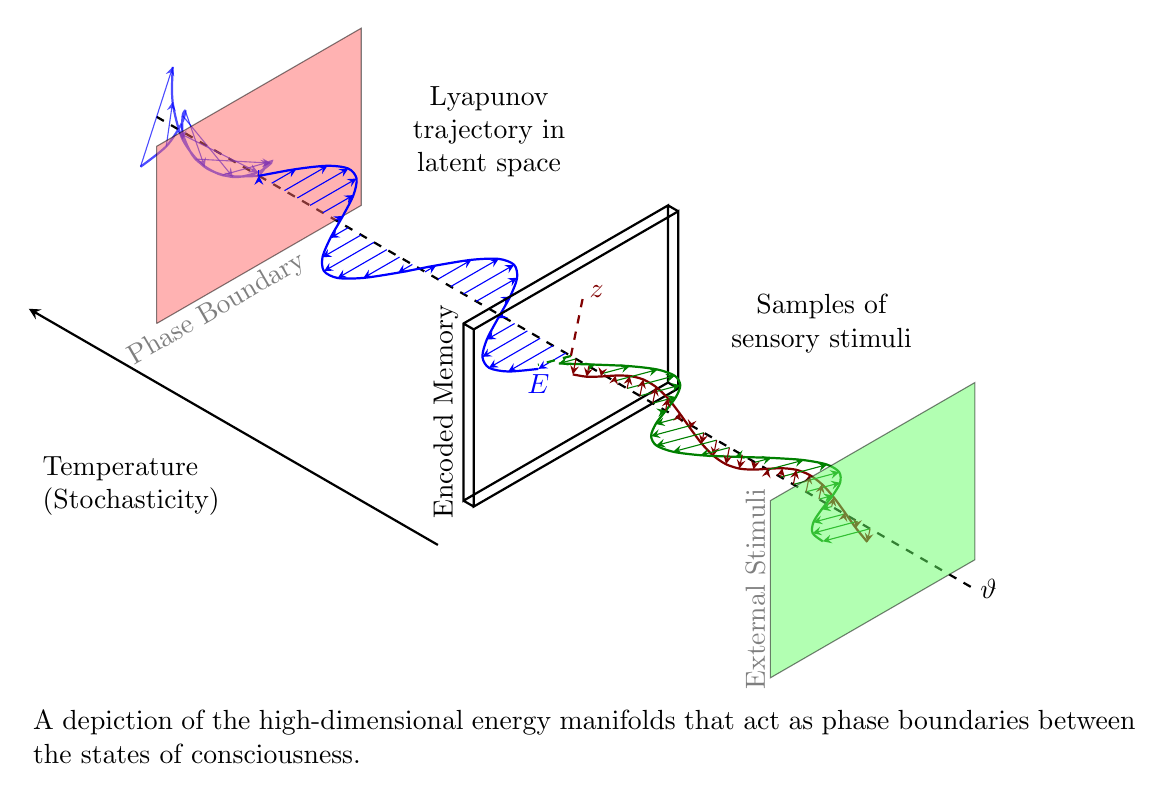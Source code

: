 \begin{tikzpicture}[x={(0.866cm,-0.5cm)}, y={(0.866cm,0.5cm)}, z={(0cm,1cm)}, scale=.75,
    %Option for nice arrows
    >=stealth, %
    inner sep=0pt, outer sep=2pt,%
    axis/.style={thick,->},
    left_axis/.style={thick,<-},
    axis_2/.style={thick,-, opacity=1},
    wave/.style={thick,color=#1,smooth},
    polaroid/.style={fill=green!60!white, opacity=0.5},
    phase/.style={fill=red!60!white, opacity=0.5},
]
    % Colors
    \colorlet{darkgreen}{green!50!black}
    \colorlet{lightgreen}{green!80!black}
    \colorlet{darkred}{red!50!black}
    \colorlet{lightred}{red!80!black}

    % Frame
    \coordinate (O) at (0, 0, 0);
    \draw[axis_2, dashed] (O) -- +(14, 0,   0) node [right] {$\vartheta$};
    \draw[left_axis] (0, -4.5, 0) -- +(8, 0,0) node [left, text width=3cm](B) at (5.5, -5, 0) {Temperature  (Stochasticity)}; 
    % \draw[axis] (O) -- +(0,  2.5, 0) node [right] {z'};
    % \draw[axis] (O) -- +(0,  0,   2) node [above] {z};

    \draw[thick,dashed] (-2,0,0) -- (O);

    % monochromatic incident light with electric field
    \draw[wave=blue, opacity=0.7, variable=\x, samples at={-2,-1.75,...,0}]
        plot (\x, { cos(1.0*\x r)*sin(2.0*\x r)}, { sin(1.0*\x r)*sin(2.0*\x r)})
        plot (\x, {-cos(1.0*\x r)*sin(2.0*\x r)}, {-sin(1.0*\x r)*sin(2.0*\x r)});

    \foreach \x in{-2,-1.75,...,0}{
        \draw[color=blue, opacity=0.7,->]
            (\x,0,0) -- (\x, { cos(1.0*\x r)*sin(2.0*\x r)}, { sin(1.0*\x r)*sin(2.0*\x r)})
            (\x,0,0) -- (\x, {-cos(1.0*\x r)*sin(2.0*\x r)}, {-sin(1.0*\x r)*sin(2.0*\x r)});
    }

    \filldraw[phase] (0,-2,-1.5) -- (0,-2,1.5) -- (0,2,1.5) -- (0,2,-1.5) -- (0,-2,-1.5)
        node[below, sloped, near end]{Phase Boundary};%
        

    %Direction of polarization
    % \draw[thick,<->] (0,-1.75,-1) -- (0,-0.75,-1);

    % Electric field vectors
    \draw[wave=blue, variable=\x,samples at={0,0.25,...,6}]
        plot (\x,{sin(2*\x r)},0)node[anchor=north]{$E$};

    %Polarized light between polaroid and thin section
    \foreach \x in{0, 0.25,...,6}
        \draw[color=blue,->] (\x,0,0) -- (\x,{sin(2*\x r)},0);

    \draw (3,1.5,1.5) node [text width=2.5cm, text centered]{Lyapunov trajectory in latent space};

    %Crystal thin section
    \begin{scope}[thick]
        \draw (6,-2,-1.5) -- (6,-2,1.5) node [above, sloped, midway]{Encoded Memory}
                -- (6, 2, 1.5) -- (6, 2, -1.5) -- cycle % First face
            (6,  -2, -1.5) -- (6.2, -2,-1.5)
            (6,   2, -1.5) -- (6.2,  2,-1.5)
            (6,  -2,  1.5) -- (6.2, -2, 1.5)
            (6,   2,  1.5) -- (6.2,  2, 1.5)
            (6.2,-2, -1.5) -- (6.2, -2, 1.5) -- (6.2, 2, 1.5) 
                -- (6.2, 2, -1.5) -- cycle; % Second face

        %Optical indices
        \draw[darkred, dashed]       (6.1, 0, 0) -- (6.1, 0.26,  0.966) node [right] {$z$}; % index 1
        % \draw[darkred, dashed]   (6.1, 0, 0) -- (6.1,-0.26, -0.966) node [left] {$z$}; % index 1
        % \draw[darkgreen, ->]     (6.1, 0, 0) -- (6.1, 0.644,-0.173) node [right] {$n_{p}'$}; % index 2
        \draw[darkgreen, dashed] (6.1, 0, 0) -- (6.1,-0.644, 0.173); % index 2
    \end{scope}

    %Rays leaving thin section
    \draw[wave=darkred,   variable=\x, samples at={6.2,6.45,...,12}] 
        plot (\x, {0.26*0.26*sin(2*(\x-0.5) r)},  {0.966*0.26*sin(2*(\x-0.5) r)});  %n'g-oriented ray
    \draw[wave=darkgreen, variable=\x, samples at={6.2,6.45,...,12}]
        plot (\x, {0.966*0.966*sin(2*(\x-0.1) r)},{-0.26*0.966*sin(2*(\x-0.1) r)}); %n'p-oriented ray
    \draw (9.5,1.5,1.5) node [text width=2.5cm, text centered] {Samples of sensory stimuli};

    \foreach \x in{6.2,6.45,...,12} {
        \draw[color=darkgreen, ->] (\x, 0, 0) --
            (\x, {0.966*0.966*sin(2*(\x-0.1) r)}, {-0.26*0.966*sin(2*(\x-0.1) r)});
        \draw[color=darkred,   ->] (\x, 0, 0) --
            (\x, {0.26*0.26*sin(2*(\x-0.5) r)}, {0.966*0.26*sin(2*(\x-0.5) r)});
    }

    %Second polarization
    \draw[polaroid]   (12, -2,  -1.5) -- (12, -2,   1.5)  %Polarizing filter
        % 
        % below, sloped, near end
        node [above, sloped, midway] {External Stimuli} -- (12, 2, 1.5) -- (12, 2, -1.5) -- cycle;
    
    
    % \draw[thick, <->] (12, -1.5,-0.5) -- (12, -1.5, 0.5); %Polarization direction

    %Light leaving the second polaroid
    % \draw[wave=lightgreen,variable=\x, samples at={12, 12.25,..., 14}]
    %     plot (\x,{0}, {0.966*0.966*0.26*sin(2*(\x-0.5) r)}); %n'g polarized ray
    % \draw[wave=lightred,  variable=\x, samples at={12, 12.25,..., 14}]
    %     plot (\x,{0}, {-0.26*0.966*sin(2*(\x-0.1) r)});      %n'p polarized ray

    \node[align=justify, text width=14cm, anchor=north west, yshift=-2mm] at (current bounding box.south west)
        {A depiction of the high-dimensional energy manifolds that act as phase boundaries between the states of consciousness. };
\end{tikzpicture}
% The third axis indicates an increasing stochasticity in the environment which results from information loss being supplemented by generated synthetic data.